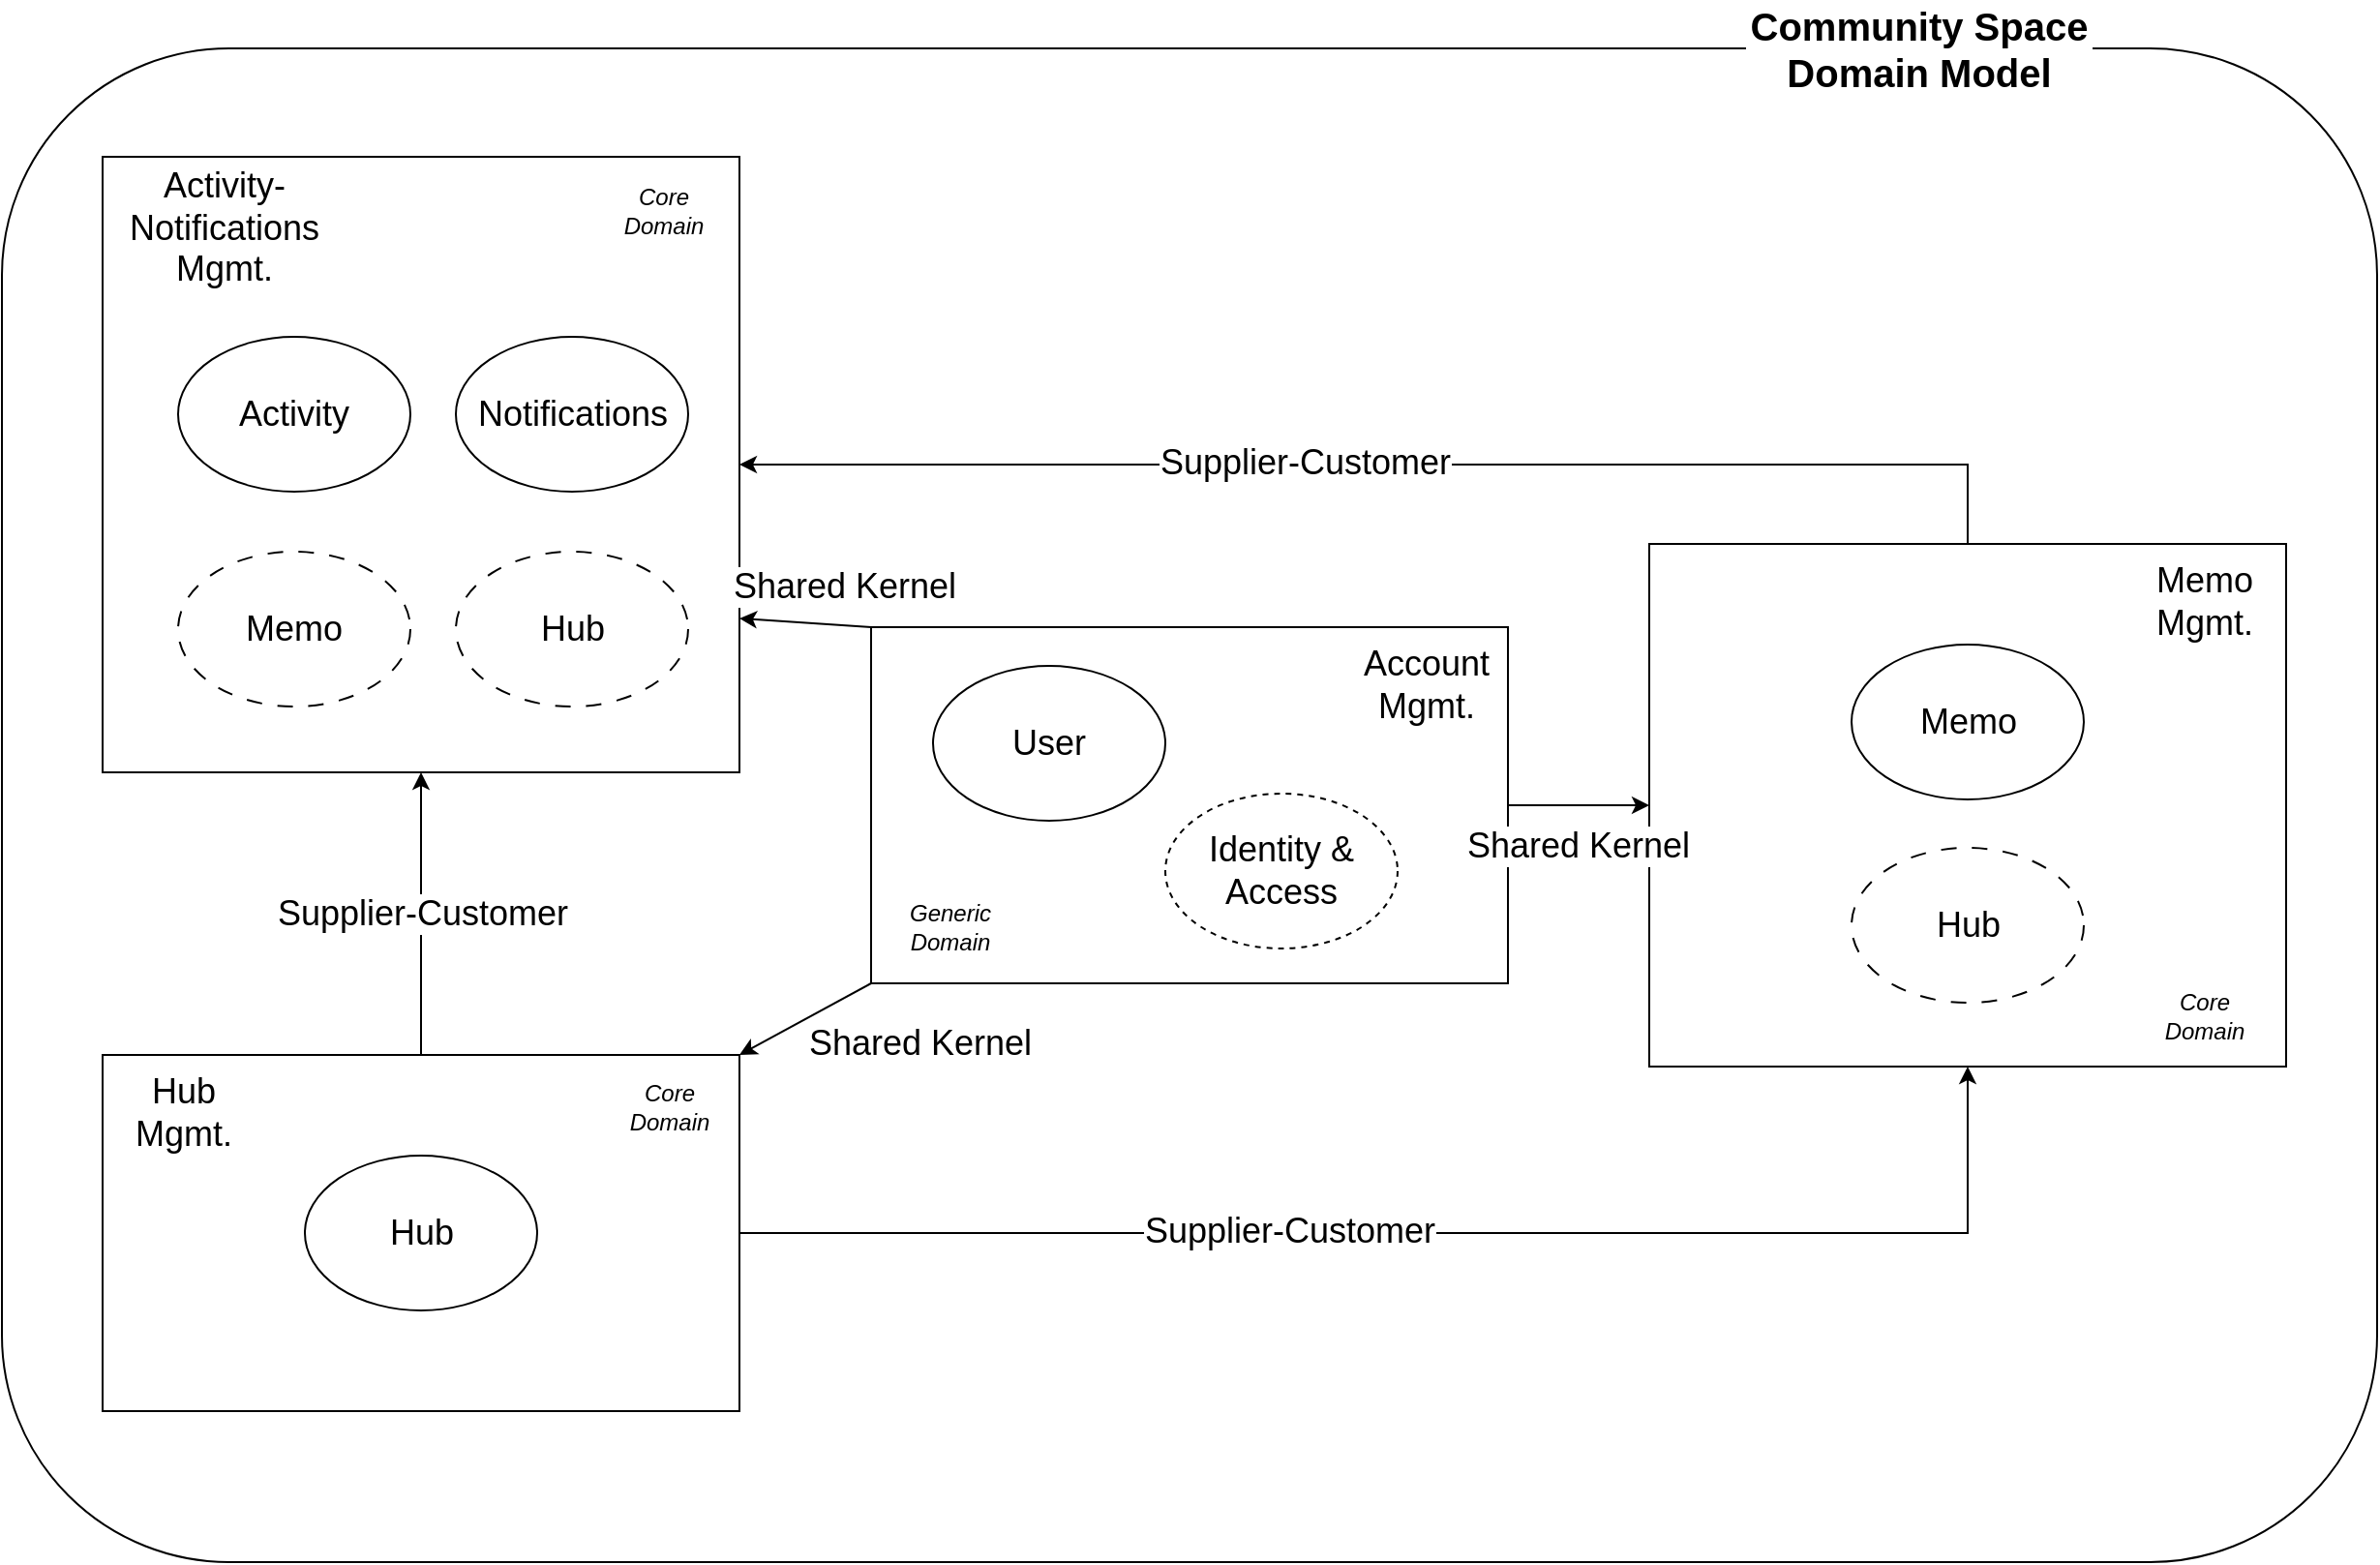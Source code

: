 <mxfile>
    <diagram id="PoFq0DZodXpT3BJYksQR" name="Page-1">
        <mxGraphModel dx="2950" dy="1561" grid="0" gridSize="10" guides="1" tooltips="1" connect="1" arrows="1" fold="1" page="0" pageScale="1" pageWidth="850" pageHeight="1100" math="0" shadow="0">
            <root>
                <mxCell id="0"/>
                <mxCell id="1" parent="0"/>
                <mxCell id="3" value="" style="rounded=1;whiteSpace=wrap;html=1;" parent="1" vertex="1">
                    <mxGeometry x="191" y="-23" width="1227" height="782" as="geometry"/>
                </mxCell>
                <mxCell id="4" value="Community Space Domain Model" style="text;html=1;strokeColor=none;fillColor=none;align=center;verticalAlign=middle;whiteSpace=wrap;rounded=0;fontSize=20;rotation=0;fontStyle=1;labelBackgroundColor=default;" parent="1" vertex="1">
                    <mxGeometry x="1091" y="-48" width="181" height="49" as="geometry"/>
                </mxCell>
                <mxCell id="12" value="" style="group;flipH=1;" parent="1" vertex="1" connectable="0">
                    <mxGeometry x="640" y="276" width="329" height="184" as="geometry"/>
                </mxCell>
                <mxCell id="6" value="" style="rounded=0;whiteSpace=wrap;html=1;fontSize=18;" parent="12" vertex="1">
                    <mxGeometry width="329" height="184" as="geometry"/>
                </mxCell>
                <mxCell id="7" value="Account Mgmt." style="text;html=1;strokeColor=none;fillColor=none;align=center;verticalAlign=middle;whiteSpace=wrap;rounded=0;fontSize=18;" parent="12" vertex="1">
                    <mxGeometry x="257" y="15" width="60" height="30" as="geometry"/>
                </mxCell>
                <mxCell id="10" value="User" style="ellipse;whiteSpace=wrap;html=1;fontSize=18;" parent="12" vertex="1">
                    <mxGeometry x="32" y="20" width="120" height="80" as="geometry"/>
                </mxCell>
                <mxCell id="54" value="Identity &amp;amp;&lt;br&gt;Access" style="ellipse;whiteSpace=wrap;html=1;fontSize=18;dashed=1;" vertex="1" parent="12">
                    <mxGeometry x="152" y="86" width="120" height="80" as="geometry"/>
                </mxCell>
                <mxCell id="65" value="&lt;i&gt;Generic&lt;br&gt;Domain&lt;br&gt;&lt;/i&gt;" style="text;html=1;strokeColor=none;fillColor=none;align=center;verticalAlign=middle;whiteSpace=wrap;rounded=0;dashed=1;" vertex="1" parent="12">
                    <mxGeometry x="11" y="140" width="60" height="30" as="geometry"/>
                </mxCell>
                <mxCell id="24" value="" style="group;flipH=1;" parent="1" vertex="1" connectable="0">
                    <mxGeometry x="1042" y="233" width="329" height="270" as="geometry"/>
                </mxCell>
                <mxCell id="18" value="" style="rounded=0;whiteSpace=wrap;html=1;fontSize=18;" parent="24" vertex="1">
                    <mxGeometry width="329" height="270" as="geometry"/>
                </mxCell>
                <mxCell id="19" value="Memo&lt;br&gt;Mgmt." style="text;html=1;strokeColor=none;fillColor=none;align=center;verticalAlign=middle;whiteSpace=wrap;rounded=0;fontSize=18;" parent="24" vertex="1">
                    <mxGeometry x="257" y="15" width="60" height="30" as="geometry"/>
                </mxCell>
                <mxCell id="20" value="Memo" style="ellipse;whiteSpace=wrap;html=1;fontSize=18;" parent="24" vertex="1">
                    <mxGeometry x="104.5" y="52" width="120" height="80" as="geometry"/>
                </mxCell>
                <mxCell id="21" value="Hub" style="ellipse;whiteSpace=wrap;html=1;fontSize=18;dashed=1;dashPattern=8 8;" parent="24" vertex="1">
                    <mxGeometry x="104.5" y="157" width="120" height="80" as="geometry"/>
                </mxCell>
                <mxCell id="57" value="&lt;i&gt;Core Domain&lt;/i&gt;" style="text;html=1;strokeColor=none;fillColor=none;align=center;verticalAlign=middle;whiteSpace=wrap;rounded=0;dashed=1;" vertex="1" parent="24">
                    <mxGeometry x="257" y="229" width="60" height="30" as="geometry"/>
                </mxCell>
                <mxCell id="13" value="" style="group" parent="1" vertex="1" connectable="0">
                    <mxGeometry x="243" y="497" width="329" height="184" as="geometry"/>
                </mxCell>
                <mxCell id="14" value="" style="rounded=0;whiteSpace=wrap;html=1;fontSize=18;" parent="13" vertex="1">
                    <mxGeometry width="329" height="184" as="geometry"/>
                </mxCell>
                <mxCell id="15" value="Hub&lt;br&gt;Mgmt." style="text;html=1;strokeColor=none;fillColor=none;align=center;verticalAlign=middle;whiteSpace=wrap;rounded=0;fontSize=18;" parent="13" vertex="1">
                    <mxGeometry x="12" y="15" width="60" height="30" as="geometry"/>
                </mxCell>
                <mxCell id="16" value="Hub" style="ellipse;whiteSpace=wrap;html=1;fontSize=18;" parent="13" vertex="1">
                    <mxGeometry x="104.5" y="52" width="120" height="80" as="geometry"/>
                </mxCell>
                <mxCell id="56" value="&lt;i&gt;Core Domain&lt;/i&gt;" style="text;html=1;strokeColor=none;fillColor=none;align=center;verticalAlign=middle;whiteSpace=wrap;rounded=0;dashed=1;" vertex="1" parent="13">
                    <mxGeometry x="263" y="12" width="60" height="30" as="geometry"/>
                </mxCell>
                <mxCell id="32" value="" style="group" parent="1" vertex="1" connectable="0">
                    <mxGeometry x="243" y="33" width="329" height="318" as="geometry"/>
                </mxCell>
                <mxCell id="26" value="" style="rounded=0;whiteSpace=wrap;html=1;fontSize=18;" parent="32" vertex="1">
                    <mxGeometry width="329" height="318" as="geometry"/>
                </mxCell>
                <mxCell id="27" value="Activity-Notifications&lt;br&gt;Mgmt." style="text;html=1;strokeColor=none;fillColor=none;align=center;verticalAlign=middle;whiteSpace=wrap;rounded=0;fontSize=18;" parent="32" vertex="1">
                    <mxGeometry x="33" y="22" width="60" height="30" as="geometry"/>
                </mxCell>
                <mxCell id="28" value="Activity" style="ellipse;whiteSpace=wrap;html=1;fontSize=18;" parent="32" vertex="1">
                    <mxGeometry x="39" y="93" width="120" height="80" as="geometry"/>
                </mxCell>
                <mxCell id="29" value="Notifications" style="ellipse;whiteSpace=wrap;html=1;fontSize=18;" parent="32" vertex="1">
                    <mxGeometry x="182.5" y="93" width="120" height="80" as="geometry"/>
                </mxCell>
                <mxCell id="30" value="Memo" style="ellipse;whiteSpace=wrap;html=1;fontSize=18;dashed=1;dashPattern=8 8;" parent="32" vertex="1">
                    <mxGeometry x="39" y="204" width="120" height="80" as="geometry"/>
                </mxCell>
                <mxCell id="31" value="Hub" style="ellipse;whiteSpace=wrap;html=1;fontSize=18;dashed=1;dashPattern=8 8;" parent="32" vertex="1">
                    <mxGeometry x="182.5" y="204" width="120" height="80" as="geometry"/>
                </mxCell>
                <mxCell id="55" value="&lt;i&gt;Core Domain&lt;/i&gt;" style="text;html=1;strokeColor=none;fillColor=none;align=center;verticalAlign=middle;whiteSpace=wrap;rounded=0;dashed=1;" vertex="1" parent="32">
                    <mxGeometry x="260" y="13" width="60" height="30" as="geometry"/>
                </mxCell>
                <mxCell id="45" value="Supplier-Customer" style="edgeStyle=none;html=1;exitX=0.5;exitY=0;exitDx=0;exitDy=0;entryX=0.5;entryY=1;entryDx=0;entryDy=0;fontSize=18;" parent="1" source="14" target="26" edge="1">
                    <mxGeometry relative="1" as="geometry"/>
                </mxCell>
                <mxCell id="46" style="edgeStyle=orthogonalEdgeStyle;html=1;exitX=1;exitY=0.5;exitDx=0;exitDy=0;entryX=0.5;entryY=1;entryDx=0;entryDy=0;fontSize=18;rounded=0;" parent="1" source="14" target="18" edge="1">
                    <mxGeometry relative="1" as="geometry"/>
                </mxCell>
                <mxCell id="47" value="Supplier-Customer" style="edgeLabel;html=1;align=center;verticalAlign=middle;resizable=0;points=[];fontSize=18;" parent="46" vertex="1" connectable="0">
                    <mxGeometry x="-0.21" y="-5" relative="1" as="geometry">
                        <mxPoint x="-1" y="-6" as="offset"/>
                    </mxGeometry>
                </mxCell>
                <mxCell id="49" value="Shared Kernel" style="rounded=0;html=1;exitX=0;exitY=1;exitDx=0;exitDy=0;entryX=1;entryY=0;entryDx=0;entryDy=0;fontSize=18;" parent="1" source="6" target="14" edge="1">
                    <mxGeometry x="-1" y="40" relative="1" as="geometry">
                        <mxPoint x="6" y="-4" as="offset"/>
                    </mxGeometry>
                </mxCell>
                <mxCell id="50" value="Shared Kernel&lt;br&gt;" style="edgeStyle=none;rounded=0;html=1;exitX=0;exitY=0;exitDx=0;exitDy=0;entryX=1;entryY=0.75;entryDx=0;entryDy=0;fontSize=18;" parent="1" source="6" target="26" edge="1">
                    <mxGeometry x="-0.549" y="-20" relative="1" as="geometry">
                        <mxPoint as="offset"/>
                    </mxGeometry>
                </mxCell>
                <mxCell id="51" style="edgeStyle=orthogonalEdgeStyle;rounded=0;html=1;exitX=0.5;exitY=0;exitDx=0;exitDy=0;entryX=1;entryY=0.5;entryDx=0;entryDy=0;fontSize=18;" parent="1" source="18" target="26" edge="1">
                    <mxGeometry relative="1" as="geometry"/>
                </mxCell>
                <mxCell id="52" value="Supplier-Customer" style="edgeLabel;html=1;align=center;verticalAlign=middle;resizable=0;points=[];fontSize=18;" parent="51" vertex="1" connectable="0">
                    <mxGeometry x="0.139" y="8" relative="1" as="geometry">
                        <mxPoint x="1" y="-9" as="offset"/>
                    </mxGeometry>
                </mxCell>
                <mxCell id="53" value="Shared Kernel" style="edgeStyle=orthogonalEdgeStyle;rounded=0;html=1;exitX=1;exitY=0.5;exitDx=0;exitDy=0;fontSize=18;" parent="1" source="6" target="18" edge="1">
                    <mxGeometry x="-0.014" y="-21" relative="1" as="geometry">
                        <mxPoint as="offset"/>
                    </mxGeometry>
                </mxCell>
            </root>
        </mxGraphModel>
    </diagram>
</mxfile>